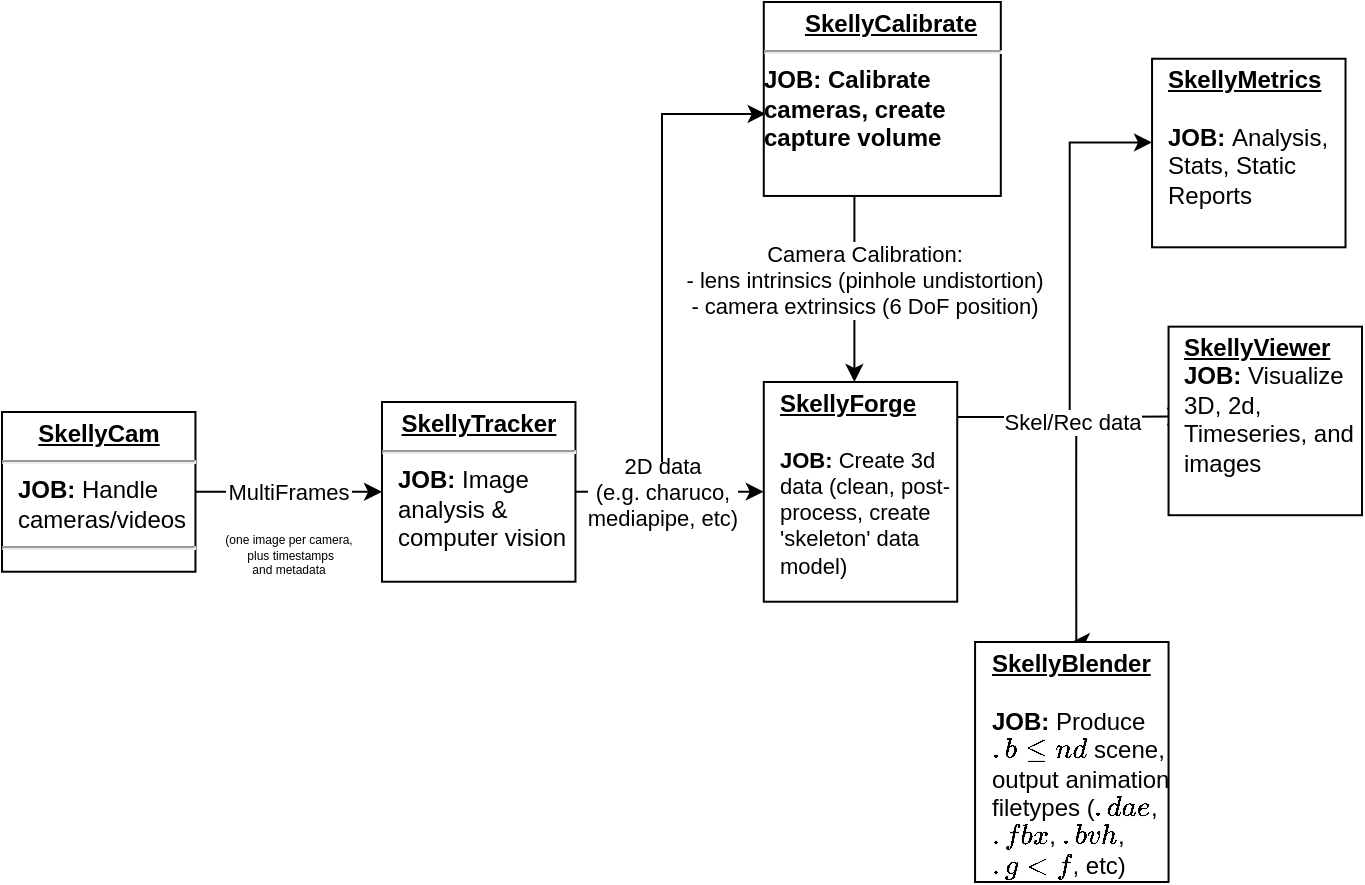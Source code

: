 <mxfile version="23.1.5" type="device">
  <diagram name="Page-1" id="euz3AdFY_BNJe_ewoR4f">
    <mxGraphModel dx="819" dy="478" grid="1" gridSize="10" guides="1" tooltips="1" connect="1" arrows="1" fold="1" page="1" pageScale="1" pageWidth="850" pageHeight="1100" math="0" shadow="0">
      <root>
        <mxCell id="0" />
        <mxCell id="1" parent="0" />
        <mxCell id="aaNRTcqZyJRn-S_J6lSZ-1" value="&lt;p style=&quot;margin: 4px 0px 0px; text-align: center;&quot;&gt;&lt;b style=&quot;&quot;&gt;&lt;u&gt;SkellyCam&lt;/u&gt;&lt;/b&gt;&lt;/p&gt;&lt;hr&gt;&lt;p style=&quot;margin: 0px 0px 0px 8px;&quot;&gt;&lt;span style=&quot;background-color: initial;&quot;&gt;&lt;b&gt;JOB:&amp;nbsp;&lt;/b&gt;Handle cameras/videos&lt;/span&gt;&lt;br&gt;&lt;/p&gt;&lt;hr&gt;&lt;h4 style=&quot;margin:0px;margin-left:8px;&quot;&gt;&lt;br&gt;&lt;/h4&gt;&lt;div&gt;&lt;br&gt;&lt;/div&gt;&lt;div&gt;&lt;br&gt;&lt;/div&gt;&lt;div&gt;&lt;br&gt;&lt;/div&gt;&lt;div&gt;&lt;br&gt;&lt;/div&gt;&lt;div&gt;&lt;br&gt;&lt;/div&gt;" style="verticalAlign=top;align=left;overflow=fill;html=1;whiteSpace=wrap;" vertex="1" parent="1">
          <mxGeometry x="90" y="315" width="96.73" height="79.86" as="geometry" />
        </mxCell>
        <mxCell id="aaNRTcqZyJRn-S_J6lSZ-4" value="&lt;p style=&quot;margin: 4px 0px 0px; text-align: center;&quot;&gt;&lt;b style=&quot;&quot;&gt;&lt;u&gt;SkellyTracker&lt;/u&gt;&lt;/b&gt;&lt;/p&gt;&lt;hr&gt;&lt;p style=&quot;margin: 0px 0px 0px 8px;&quot;&gt;&lt;span style=&quot;background-color: initial;&quot;&gt;&lt;b&gt;JOB:&amp;nbsp;&lt;/b&gt;Image analysis &amp;amp; computer vision&lt;/span&gt;&lt;/p&gt;&lt;div&gt;&lt;br&gt;&lt;/div&gt;&lt;div&gt;&lt;br&gt;&lt;/div&gt;&lt;div&gt;&lt;br&gt;&lt;/div&gt;" style="verticalAlign=top;align=left;overflow=fill;html=1;whiteSpace=wrap;" vertex="1" parent="1">
          <mxGeometry x="280" y="310" width="96.73" height="89.86" as="geometry" />
        </mxCell>
        <mxCell id="aaNRTcqZyJRn-S_J6lSZ-5" style="edgeStyle=orthogonalEdgeStyle;rounded=0;orthogonalLoop=1;jettySize=auto;html=1;exitX=1;exitY=0.5;exitDx=0;exitDy=0;entryX=0;entryY=0.5;entryDx=0;entryDy=0;" edge="1" parent="1" source="aaNRTcqZyJRn-S_J6lSZ-1" target="aaNRTcqZyJRn-S_J6lSZ-4">
          <mxGeometry relative="1" as="geometry" />
        </mxCell>
        <mxCell id="aaNRTcqZyJRn-S_J6lSZ-7" value="&lt;p style=&quot;line-height: 50%;&quot;&gt;MultiFrames&lt;/p&gt;&lt;p style=&quot;line-height: 50%;&quot;&gt;&lt;br&gt;&lt;font style=&quot;font-size: 6px;&quot;&gt;(one image per camera,&lt;br&gt;&amp;nbsp;plus timestamps &lt;br&gt;and metadata&lt;/font&gt;&lt;br&gt;&lt;/p&gt;" style="edgeLabel;html=1;align=center;verticalAlign=middle;resizable=0;points=[];" vertex="1" connectable="0" parent="aaNRTcqZyJRn-S_J6lSZ-5">
          <mxGeometry x="-0.004" relative="1" as="geometry">
            <mxPoint y="20" as="offset" />
          </mxGeometry>
        </mxCell>
        <mxCell id="aaNRTcqZyJRn-S_J6lSZ-13" style="edgeStyle=orthogonalEdgeStyle;rounded=0;orthogonalLoop=1;jettySize=auto;html=1;" edge="1" parent="1" target="aaNRTcqZyJRn-S_J6lSZ-15">
          <mxGeometry relative="1" as="geometry">
            <mxPoint x="522.295" y="315" as="targetPoint" />
            <mxPoint x="516.211" y="203.605" as="sourcePoint" />
            <Array as="points">
              <mxPoint x="516" y="260" />
              <mxPoint x="516" y="260" />
            </Array>
          </mxGeometry>
        </mxCell>
        <mxCell id="aaNRTcqZyJRn-S_J6lSZ-14" value="Camera Calibration:&lt;br&gt;- lens intrinsics (pinhole undistortion)&lt;br&gt;- camera extrinsics (6 DoF position)" style="edgeLabel;html=1;align=center;verticalAlign=middle;resizable=0;points=[];" vertex="1" connectable="0" parent="aaNRTcqZyJRn-S_J6lSZ-13">
          <mxGeometry x="0.007" y="2" relative="1" as="geometry">
            <mxPoint x="3" y="-3" as="offset" />
          </mxGeometry>
        </mxCell>
        <mxCell id="aaNRTcqZyJRn-S_J6lSZ-11" value="&lt;p style=&quot;margin: 4px 0px 0px; text-align: center;&quot;&gt;&lt;/p&gt;&lt;p style=&quot;text-align: center; margin: 0px 0px 0px 8px;&quot;&gt;&lt;span style=&quot;background-color: initial;&quot;&gt;&lt;b&gt;&lt;u&gt;SkellyCalibrate&lt;/u&gt;&lt;/b&gt;&lt;/span&gt;&lt;/p&gt;&lt;hr&gt;&lt;div&gt;&lt;b&gt;JOB: Calibrate cameras, create capture volume&lt;/b&gt;&lt;/div&gt;&lt;div&gt;&lt;br&gt;&lt;/div&gt;" style="verticalAlign=top;align=left;overflow=fill;html=1;whiteSpace=wrap;" vertex="1" parent="1">
          <mxGeometry x="470.89" y="110" width="118.51" height="96.98" as="geometry" />
        </mxCell>
        <mxCell id="aaNRTcqZyJRn-S_J6lSZ-22" style="edgeStyle=orthogonalEdgeStyle;rounded=0;orthogonalLoop=1;jettySize=auto;html=1;" edge="1" parent="1" source="aaNRTcqZyJRn-S_J6lSZ-15">
          <mxGeometry relative="1" as="geometry">
            <mxPoint x="681.512" y="317.28" as="targetPoint" />
            <Array as="points">
              <mxPoint x="627.129" y="317.535" />
              <mxPoint x="627.129" y="317.535" />
            </Array>
          </mxGeometry>
        </mxCell>
        <mxCell id="aaNRTcqZyJRn-S_J6lSZ-27" style="edgeStyle=orthogonalEdgeStyle;rounded=0;orthogonalLoop=1;jettySize=auto;html=1;entryX=0.5;entryY=0;entryDx=0;entryDy=0;" edge="1" parent="1" target="aaNRTcqZyJRn-S_J6lSZ-21">
          <mxGeometry relative="1" as="geometry">
            <mxPoint x="627.129" y="322.558" as="sourcePoint" />
            <Array as="points">
              <mxPoint x="627.129" y="347.674" />
              <mxPoint x="627.129" y="347.674" />
            </Array>
          </mxGeometry>
        </mxCell>
        <mxCell id="aaNRTcqZyJRn-S_J6lSZ-15" value="&lt;p style=&quot;margin: 4px 0px 0px; text-align: center;&quot;&gt;&lt;/p&gt;&lt;p style=&quot;margin: 0px 0px 0px 8px;&quot;&gt;&lt;span style=&quot;background-color: initial;&quot;&gt;&lt;b&gt;&lt;u&gt;SkellyForge&lt;/u&gt;&lt;/b&gt;&lt;/span&gt;&lt;/p&gt;&lt;p style=&quot;margin: 0px 0px 0px 8px;&quot;&gt;&lt;span style=&quot;background-color: initial;&quot;&gt;&lt;b&gt;&lt;br&gt;&lt;/b&gt;&lt;/span&gt;&lt;/p&gt;&lt;p style=&quot;margin: 0px 0px 0px 8px; font-size: 11px;&quot;&gt;&lt;span style=&quot;background-color: initial;&quot;&gt;&lt;font style=&quot;font-size: 11px;&quot;&gt;&lt;b style=&quot;&quot;&gt;JOB: &lt;/b&gt;Create 3d data (clean, post-process, create &#39;skeleton&#39; data model)&lt;/font&gt;&lt;/span&gt;&lt;/p&gt;&lt;p style=&quot;margin: 0px 0px 0px 8px; font-size: 11px;&quot;&gt;&lt;br&gt;&lt;/p&gt;&lt;div&gt;&lt;br&gt;&lt;/div&gt;&lt;div&gt;&lt;br&gt;&lt;/div&gt;&lt;div&gt;&lt;br&gt;&lt;/div&gt;" style="verticalAlign=top;align=left;overflow=fill;html=1;whiteSpace=wrap;" vertex="1" parent="1">
          <mxGeometry x="470.89" y="300" width="96.73" height="109.86" as="geometry" />
        </mxCell>
        <mxCell id="aaNRTcqZyJRn-S_J6lSZ-16" style="edgeStyle=orthogonalEdgeStyle;rounded=0;orthogonalLoop=1;jettySize=auto;html=1;entryX=0;entryY=0.5;entryDx=0;entryDy=0;" edge="1" parent="1">
          <mxGeometry relative="1" as="geometry">
            <mxPoint x="376.73" y="354.833" as="sourcePoint" />
            <mxPoint x="470.89" y="354.82" as="targetPoint" />
            <Array as="points">
              <mxPoint x="424" y="354.89" />
              <mxPoint x="424" y="354.89" />
            </Array>
          </mxGeometry>
        </mxCell>
        <mxCell id="aaNRTcqZyJRn-S_J6lSZ-34" value="2D data&lt;br&gt;(e.g. charuco,&lt;br&gt;mediapipe, etc)" style="edgeLabel;html=1;align=center;verticalAlign=middle;resizable=0;points=[];" vertex="1" connectable="0" parent="aaNRTcqZyJRn-S_J6lSZ-16">
          <mxGeometry x="-0.073" y="-1" relative="1" as="geometry">
            <mxPoint y="-1" as="offset" />
          </mxGeometry>
        </mxCell>
        <mxCell id="aaNRTcqZyJRn-S_J6lSZ-21" value="&lt;p style=&quot;margin: 4px 0px 0px; text-align: center;&quot;&gt;&lt;/p&gt;&lt;p style=&quot;margin: 0px 0px 0px 8px;&quot;&gt;&lt;b&gt;&lt;u&gt;SkellyBlender&lt;/u&gt;&lt;/b&gt;&lt;/p&gt;&lt;p style=&quot;margin: 0px 0px 0px 8px;&quot;&gt;&lt;b&gt;&lt;u&gt;&lt;br&gt;&lt;/u&gt;&lt;/b&gt;&lt;/p&gt;&lt;p style=&quot;margin: 0px 0px 0px 8px;&quot;&gt;&lt;span style=&quot;background-color: initial;&quot;&gt;&lt;b&gt;JOB: &lt;/b&gt;Produce `.blend` scene, output animation filetypes (`.dae`, `.fbx`, `.bvh`, `.gltf`, etc)&lt;/span&gt;&lt;/p&gt;&lt;p style=&quot;margin: 0px 0px 0px 8px;&quot;&gt;&lt;br&gt;&lt;/p&gt;&lt;div&gt;&lt;br&gt;&lt;/div&gt;&lt;div&gt;&lt;br&gt;&lt;/div&gt;&lt;div&gt;&lt;br&gt;&lt;/div&gt;" style="verticalAlign=top;align=left;overflow=fill;html=1;whiteSpace=wrap;" vertex="1" parent="1">
          <mxGeometry x="576.54" y="430" width="96.73" height="120" as="geometry" />
        </mxCell>
        <mxCell id="aaNRTcqZyJRn-S_J6lSZ-24" value="&lt;p style=&quot;margin: 4px 0px 0px; text-align: center;&quot;&gt;&lt;/p&gt;&lt;p style=&quot;margin: 0px 0px 0px 8px;&quot;&gt;&lt;b&gt;&lt;u&gt;SkellyMetrics&lt;/u&gt;&lt;/b&gt;&lt;/p&gt;&lt;p style=&quot;margin: 0px 0px 0px 8px;&quot;&gt;&lt;b&gt;&lt;u&gt;&lt;br&gt;&lt;/u&gt;&lt;/b&gt;&lt;/p&gt;&lt;p style=&quot;margin: 0px 0px 0px 8px;&quot;&gt;&lt;span style=&quot;background-color: initial;&quot;&gt;&lt;b&gt;JOB: &lt;/b&gt;Analysis, Stats, Static Reports&lt;/span&gt;&lt;/p&gt;&lt;p style=&quot;margin: 0px 0px 0px 8px;&quot;&gt;&lt;br&gt;&lt;/p&gt;&lt;div&gt;&lt;br&gt;&lt;/div&gt;&lt;div&gt;&lt;br&gt;&lt;/div&gt;&lt;div&gt;&lt;br&gt;&lt;/div&gt;" style="verticalAlign=top;align=left;overflow=fill;html=1;whiteSpace=wrap;" vertex="1" parent="1">
          <mxGeometry x="665.032" y="138.372" width="96.728" height="94.278" as="geometry" />
        </mxCell>
        <mxCell id="aaNRTcqZyJRn-S_J6lSZ-23" style="edgeStyle=orthogonalEdgeStyle;rounded=0;orthogonalLoop=1;jettySize=auto;html=1;entryX=0;entryY=0.444;entryDx=0;entryDy=0;entryPerimeter=0;" edge="1" parent="1" source="aaNRTcqZyJRn-S_J6lSZ-15" target="aaNRTcqZyJRn-S_J6lSZ-24">
          <mxGeometry relative="1" as="geometry">
            <mxPoint x="632.073" y="180.233" as="targetPoint" />
            <Array as="points">
              <mxPoint x="623.833" y="317.535" />
              <mxPoint x="623.833" y="180.233" />
            </Array>
          </mxGeometry>
        </mxCell>
        <mxCell id="aaNRTcqZyJRn-S_J6lSZ-26" value="Skel/Rec data" style="edgeLabel;html=1;align=center;verticalAlign=middle;resizable=0;points=[];" vertex="1" connectable="0" parent="aaNRTcqZyJRn-S_J6lSZ-23">
          <mxGeometry x="-0.513" y="1" relative="1" as="geometry">
            <mxPoint x="2" y="3" as="offset" />
          </mxGeometry>
        </mxCell>
        <mxCell id="aaNRTcqZyJRn-S_J6lSZ-31" value="&lt;p style=&quot;margin: 4px 0px 0px; text-align: center;&quot;&gt;&lt;/p&gt;&lt;p style=&quot;margin: 0px 0px 0px 8px;&quot;&gt;&lt;b&gt;&lt;u&gt;SkellyViewer&lt;/u&gt;&lt;/b&gt;&lt;/p&gt;&lt;p style=&quot;margin: 0px 0px 0px 8px;&quot;&gt;&lt;span style=&quot;background-color: initial;&quot;&gt;&lt;b&gt;JOB: &lt;/b&gt;Visualize 3D, 2d, Timeseries, and images&lt;/span&gt;&lt;/p&gt;&lt;div&gt;&lt;br&gt;&lt;/div&gt;&lt;div&gt;&lt;br&gt;&lt;/div&gt;&lt;div&gt;&lt;br&gt;&lt;/div&gt;" style="verticalAlign=top;align=left;overflow=fill;html=1;whiteSpace=wrap;" vertex="1" parent="1">
          <mxGeometry x="673.272" y="272.326" width="96.728" height="94.278" as="geometry" />
        </mxCell>
        <mxCell id="aaNRTcqZyJRn-S_J6lSZ-35" style="edgeStyle=orthogonalEdgeStyle;rounded=0;orthogonalLoop=1;jettySize=auto;html=1;entryX=0.008;entryY=0.577;entryDx=0;entryDy=0;entryPerimeter=0;" edge="1" parent="1" target="aaNRTcqZyJRn-S_J6lSZ-11">
          <mxGeometry relative="1" as="geometry">
            <mxPoint x="420" y="340" as="sourcePoint" />
            <Array as="points">
              <mxPoint x="420" y="166" />
            </Array>
          </mxGeometry>
        </mxCell>
      </root>
    </mxGraphModel>
  </diagram>
</mxfile>
